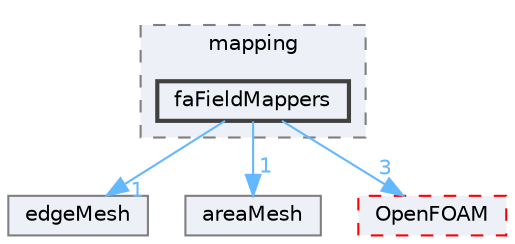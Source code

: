 digraph "src/finiteArea/interpolation/mapping/faFieldMappers"
{
 // LATEX_PDF_SIZE
  bgcolor="transparent";
  edge [fontname=Helvetica,fontsize=10,labelfontname=Helvetica,labelfontsize=10];
  node [fontname=Helvetica,fontsize=10,shape=box,height=0.2,width=0.4];
  compound=true
  subgraph clusterdir_13c175f27ee12af18019061fa4f83bf4 {
    graph [ bgcolor="#edf0f7", pencolor="grey50", label="mapping", fontname=Helvetica,fontsize=10 style="filled,dashed", URL="dir_13c175f27ee12af18019061fa4f83bf4.html",tooltip=""]
  dir_672e03ec7bc1cdc3e802241c4afc33c1 [label="faFieldMappers", fillcolor="#edf0f7", color="grey25", style="filled,bold", URL="dir_672e03ec7bc1cdc3e802241c4afc33c1.html",tooltip=""];
  }
  dir_6ef5889ffbfbbd682d743a67e9ce9e17 [label="edgeMesh", fillcolor="#edf0f7", color="grey50", style="filled", URL="dir_6ef5889ffbfbbd682d743a67e9ce9e17.html",tooltip=""];
  dir_aa4bce7a1abbd72ee1f4d02ddf362a3b [label="areaMesh", fillcolor="#edf0f7", color="grey50", style="filled", URL="dir_aa4bce7a1abbd72ee1f4d02ddf362a3b.html",tooltip=""];
  dir_c5473ff19b20e6ec4dfe5c310b3778a8 [label="OpenFOAM", fillcolor="#edf0f7", color="red", style="filled,dashed", URL="dir_c5473ff19b20e6ec4dfe5c310b3778a8.html",tooltip=""];
  dir_672e03ec7bc1cdc3e802241c4afc33c1->dir_6ef5889ffbfbbd682d743a67e9ce9e17 [headlabel="1", labeldistance=1.5 headhref="dir_001286_001111.html" href="dir_001286_001111.html" color="steelblue1" fontcolor="steelblue1"];
  dir_672e03ec7bc1cdc3e802241c4afc33c1->dir_aa4bce7a1abbd72ee1f4d02ddf362a3b [headlabel="1", labeldistance=1.5 headhref="dir_001286_000121.html" href="dir_001286_000121.html" color="steelblue1" fontcolor="steelblue1"];
  dir_672e03ec7bc1cdc3e802241c4afc33c1->dir_c5473ff19b20e6ec4dfe5c310b3778a8 [headlabel="3", labeldistance=1.5 headhref="dir_001286_002695.html" href="dir_001286_002695.html" color="steelblue1" fontcolor="steelblue1"];
}
